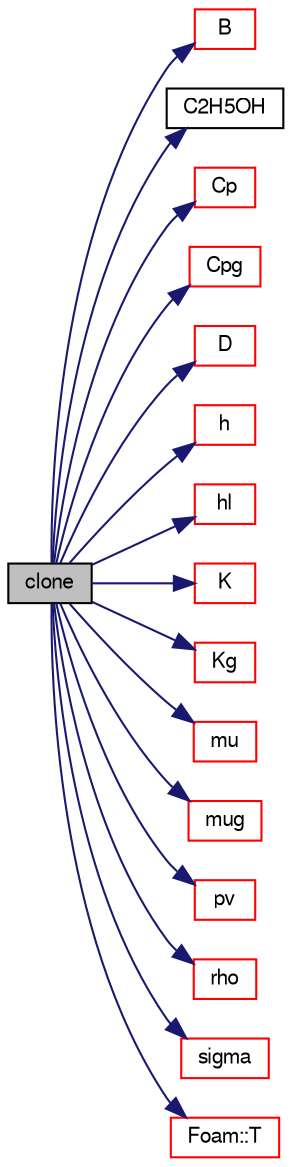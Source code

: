 digraph "clone"
{
  bgcolor="transparent";
  edge [fontname="FreeSans",fontsize="10",labelfontname="FreeSans",labelfontsize="10"];
  node [fontname="FreeSans",fontsize="10",shape=record];
  rankdir="LR";
  Node13 [label="clone",height=0.2,width=0.4,color="black", fillcolor="grey75", style="filled", fontcolor="black"];
  Node13 -> Node14 [color="midnightblue",fontsize="10",style="solid",fontname="FreeSans"];
  Node14 [label="B",height=0.2,width=0.4,color="red",URL="$a29878.html#a1f9ff94e737d2e0a47f334e31b94419e",tooltip="Second Virial Coefficient [m^3/kg]. "];
  Node13 -> Node20 [color="midnightblue",fontsize="10",style="solid",fontname="FreeSans"];
  Node20 [label="C2H5OH",height=0.2,width=0.4,color="black",URL="$a29878.html#ac6fd075821c13b090e4162e8d702d73d",tooltip="Construct null. "];
  Node13 -> Node21 [color="midnightblue",fontsize="10",style="solid",fontname="FreeSans"];
  Node21 [label="Cp",height=0.2,width=0.4,color="red",URL="$a29878.html#aa3c6db57b3c2349f7078463fda391158",tooltip="Liquid heat capacity [J/(kg K)]. "];
  Node13 -> Node23 [color="midnightblue",fontsize="10",style="solid",fontname="FreeSans"];
  Node23 [label="Cpg",height=0.2,width=0.4,color="red",URL="$a29878.html#a48ab15b6063e624713e5ab1589544ce2",tooltip="Ideal gas heat capacity [J/(kg K)]. "];
  Node13 -> Node28 [color="midnightblue",fontsize="10",style="solid",fontname="FreeSans"];
  Node28 [label="D",height=0.2,width=0.4,color="red",URL="$a29878.html#a2e708bd90b5d9eb44d555510967a8f81",tooltip="Vapour diffussivity [m2/s]. "];
  Node13 -> Node30 [color="midnightblue",fontsize="10",style="solid",fontname="FreeSans"];
  Node30 [label="h",height=0.2,width=0.4,color="red",URL="$a29878.html#a3569c4af4ca72f884acbec9ca4128db0",tooltip="Liquid Enthalpy [J/(kg)]. "];
  Node13 -> Node31 [color="midnightblue",fontsize="10",style="solid",fontname="FreeSans"];
  Node31 [label="hl",height=0.2,width=0.4,color="red",URL="$a29878.html#ad6dc578c5da8eaae2169eabdb869b649",tooltip="Heat of vapourisation [J/kg]. "];
  Node13 -> Node33 [color="midnightblue",fontsize="10",style="solid",fontname="FreeSans"];
  Node33 [label="K",height=0.2,width=0.4,color="red",URL="$a29878.html#a4235213634c8d43b1fc07fb29eaf6164",tooltip="Liquid thermal conductivity [W/(m K)]. "];
  Node13 -> Node34 [color="midnightblue",fontsize="10",style="solid",fontname="FreeSans"];
  Node34 [label="Kg",height=0.2,width=0.4,color="red",URL="$a29878.html#af943d8a0d2af0f039beb149978ad6abf",tooltip="Vapour thermal conductivity [W/(m K)]. "];
  Node13 -> Node36 [color="midnightblue",fontsize="10",style="solid",fontname="FreeSans"];
  Node36 [label="mu",height=0.2,width=0.4,color="red",URL="$a29878.html#a3e54dc6e2f8afb3cc8db22c54511fc36",tooltip="Liquid viscosity [Pa s]. "];
  Node13 -> Node40 [color="midnightblue",fontsize="10",style="solid",fontname="FreeSans"];
  Node40 [label="mug",height=0.2,width=0.4,color="red",URL="$a29878.html#aaf3a574f039cec15a76444a0d0502cef",tooltip="Vapour viscosity [Pa s]. "];
  Node13 -> Node41 [color="midnightblue",fontsize="10",style="solid",fontname="FreeSans"];
  Node41 [label="pv",height=0.2,width=0.4,color="red",URL="$a29878.html#ab6c48215446173bc01773d033ac8e337",tooltip="Vapour pressure [Pa]. "];
  Node13 -> Node42 [color="midnightblue",fontsize="10",style="solid",fontname="FreeSans"];
  Node42 [label="rho",height=0.2,width=0.4,color="red",URL="$a29878.html#a79793fef0683d35cc934a4d38fb6dbee",tooltip="Liquid density [kg/m^3]. "];
  Node13 -> Node44 [color="midnightblue",fontsize="10",style="solid",fontname="FreeSans"];
  Node44 [label="sigma",height=0.2,width=0.4,color="red",URL="$a29878.html#a7cee74aa297ad09087f0abbc7182a2af",tooltip="Surface tension [N/m]. "];
  Node13 -> Node45 [color="midnightblue",fontsize="10",style="solid",fontname="FreeSans"];
  Node45 [label="Foam::T",height=0.2,width=0.4,color="red",URL="$a21124.html#ae57fda0abb14bb0944947c463c6e09d4"];
}
